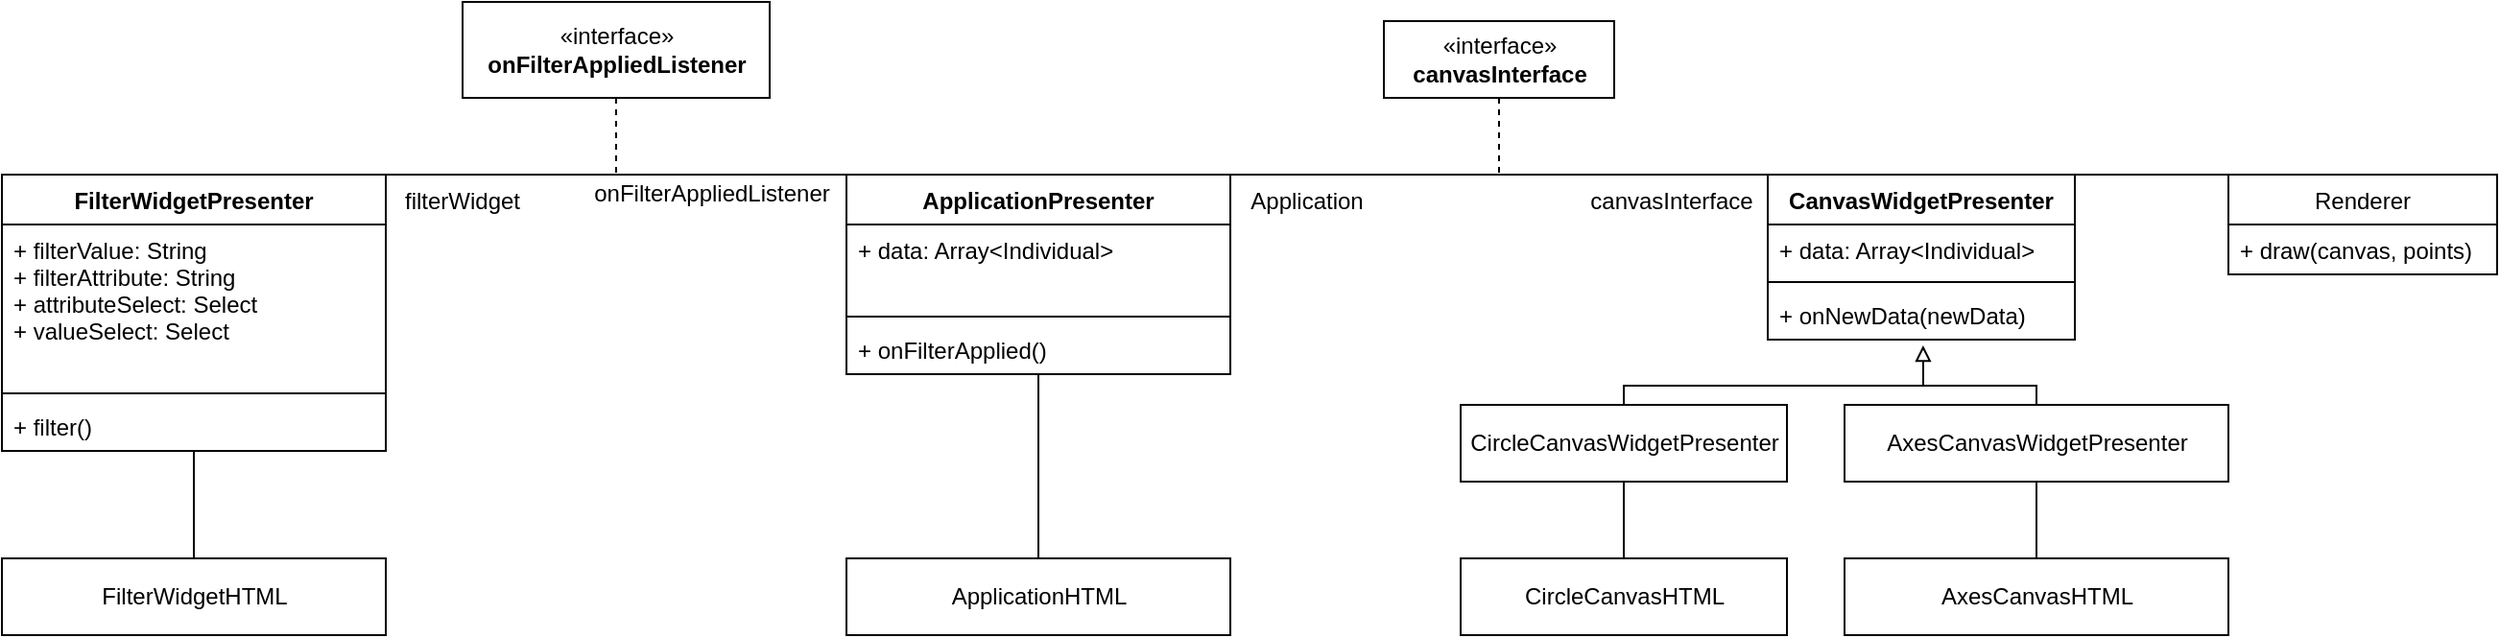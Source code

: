 <mxfile version="12.9.3" type="github">
  <diagram name="Page-1" id="97a40813-6b03-0c74-37c1-0168de264b11">
    <mxGraphModel dx="1420" dy="1057" grid="1" gridSize="10" guides="1" tooltips="1" connect="1" arrows="1" fold="1" page="1" pageScale="1" pageWidth="500" pageHeight="300" background="#ffffff" math="0" shadow="0">
      <root>
        <mxCell id="0" />
        <mxCell id="1" parent="0" />
        <mxCell id="6UgyE90zl5Mhw1wH6elm-9" value="FilterWidgetHTML" style="html=1;" vertex="1" parent="1">
          <mxGeometry x="40" y="10" width="200" height="40" as="geometry" />
        </mxCell>
        <mxCell id="6UgyE90zl5Mhw1wH6elm-23" value="«interface»&lt;br&gt;&lt;b&gt;onFilterAppliedListener&lt;br&gt;&lt;/b&gt;" style="html=1;" vertex="1" parent="1">
          <mxGeometry x="280" y="-280" width="160" height="50" as="geometry" />
        </mxCell>
        <mxCell id="6UgyE90zl5Mhw1wH6elm-25" value="" style="endArrow=none;html=1;exitX=1;exitY=0;exitDx=0;exitDy=0;entryX=0;entryY=0;entryDx=0;entryDy=0;" edge="1" parent="1" source="6UgyE90zl5Mhw1wH6elm-5" target="6UgyE90zl5Mhw1wH6elm-10">
          <mxGeometry width="50" height="50" relative="1" as="geometry">
            <mxPoint x="450" y="80" as="sourcePoint" />
            <mxPoint x="500" y="30" as="targetPoint" />
          </mxGeometry>
        </mxCell>
        <mxCell id="6UgyE90zl5Mhw1wH6elm-26" value="" style="endArrow=none;dashed=1;html=1;exitX=0.5;exitY=1;exitDx=0;exitDy=0;" edge="1" parent="1" source="6UgyE90zl5Mhw1wH6elm-23">
          <mxGeometry width="50" height="50" relative="1" as="geometry">
            <mxPoint x="450" y="-30" as="sourcePoint" />
            <mxPoint x="360" y="-190" as="targetPoint" />
          </mxGeometry>
        </mxCell>
        <mxCell id="6UgyE90zl5Mhw1wH6elm-27" value="ApplicationHTML" style="html=1;" vertex="1" parent="1">
          <mxGeometry x="480" y="10" width="200" height="40" as="geometry" />
        </mxCell>
        <mxCell id="6UgyE90zl5Mhw1wH6elm-32" value="«interface»&lt;br&gt;&lt;b&gt;canvasInterface&lt;/b&gt;" style="html=1;" vertex="1" parent="1">
          <mxGeometry x="760" y="-270" width="120" height="40" as="geometry" />
        </mxCell>
        <mxCell id="6UgyE90zl5Mhw1wH6elm-33" value="" style="endArrow=none;html=1;exitX=1;exitY=0;exitDx=0;exitDy=0;entryX=0;entryY=0;entryDx=0;entryDy=0;" edge="1" parent="1" source="6UgyE90zl5Mhw1wH6elm-10" target="6UgyE90zl5Mhw1wH6elm-28">
          <mxGeometry width="50" height="50" relative="1" as="geometry">
            <mxPoint x="450" y="-80" as="sourcePoint" />
            <mxPoint x="500" y="-130" as="targetPoint" />
          </mxGeometry>
        </mxCell>
        <mxCell id="6UgyE90zl5Mhw1wH6elm-34" value="" style="endArrow=none;dashed=1;html=1;exitX=0.5;exitY=1;exitDx=0;exitDy=0;" edge="1" parent="1" source="6UgyE90zl5Mhw1wH6elm-32">
          <mxGeometry width="50" height="50" relative="1" as="geometry">
            <mxPoint x="450" y="-80" as="sourcePoint" />
            <mxPoint x="820" y="-190" as="targetPoint" />
          </mxGeometry>
        </mxCell>
        <mxCell id="6UgyE90zl5Mhw1wH6elm-36" value="onFilterAppliedListener" style="text;html=1;strokeColor=none;fillColor=none;align=center;verticalAlign=middle;whiteSpace=wrap;rounded=0;" vertex="1" parent="1">
          <mxGeometry x="390" y="-190" width="40" height="20" as="geometry" />
        </mxCell>
        <mxCell id="6UgyE90zl5Mhw1wH6elm-38" value="canvasInterface" style="text;align=center;fontStyle=0;verticalAlign=middle;spacingLeft=3;spacingRight=3;strokeColor=none;rotatable=0;points=[[0,0.5],[1,0.5]];portConstraint=eastwest;" vertex="1" parent="1">
          <mxGeometry x="870" y="-190" width="80" height="26" as="geometry" />
        </mxCell>
        <mxCell id="6UgyE90zl5Mhw1wH6elm-44" value="" style="endArrow=none;html=1;exitX=1;exitY=0;exitDx=0;exitDy=0;entryX=0;entryY=0;entryDx=0;entryDy=0;" edge="1" parent="1" source="6UgyE90zl5Mhw1wH6elm-28" target="6UgyE90zl5Mhw1wH6elm-40">
          <mxGeometry width="50" height="50" relative="1" as="geometry">
            <mxPoint x="840" y="-80" as="sourcePoint" />
            <mxPoint x="890" y="-130" as="targetPoint" />
          </mxGeometry>
        </mxCell>
        <mxCell id="6UgyE90zl5Mhw1wH6elm-45" value="CircleCanvasWidgetPresenter" style="html=1;" vertex="1" parent="1">
          <mxGeometry x="800" y="-70" width="170" height="40" as="geometry" />
        </mxCell>
        <mxCell id="6UgyE90zl5Mhw1wH6elm-46" value="AxesCanvasWidgetPresenter" style="html=1;" vertex="1" parent="1">
          <mxGeometry x="1000" y="-70" width="200" height="40" as="geometry" />
        </mxCell>
        <mxCell id="6UgyE90zl5Mhw1wH6elm-47" value="CircleCanvasHTML" style="html=1;" vertex="1" parent="1">
          <mxGeometry x="800" y="10" width="170" height="40" as="geometry" />
        </mxCell>
        <mxCell id="6UgyE90zl5Mhw1wH6elm-48" value="AxesCanvasHTML" style="html=1;" vertex="1" parent="1">
          <mxGeometry x="1000" y="10" width="200" height="40" as="geometry" />
        </mxCell>
        <mxCell id="6UgyE90zl5Mhw1wH6elm-52" value="" style="endArrow=none;html=1;entryX=0.5;entryY=1;entryDx=0;entryDy=0;exitX=0.5;exitY=0;exitDx=0;exitDy=0;" edge="1" parent="1" source="6UgyE90zl5Mhw1wH6elm-47" target="6UgyE90zl5Mhw1wH6elm-45">
          <mxGeometry width="50" height="50" relative="1" as="geometry">
            <mxPoint x="640" y="-80" as="sourcePoint" />
            <mxPoint x="690" y="-130" as="targetPoint" />
          </mxGeometry>
        </mxCell>
        <mxCell id="6UgyE90zl5Mhw1wH6elm-55" value="" style="endArrow=none;html=1;exitX=0.5;exitY=1;exitDx=0;exitDy=0;entryX=0.5;entryY=0;entryDx=0;entryDy=0;" edge="1" parent="1" source="6UgyE90zl5Mhw1wH6elm-46" target="6UgyE90zl5Mhw1wH6elm-48">
          <mxGeometry width="50" height="50" relative="1" as="geometry">
            <mxPoint x="640" y="-80" as="sourcePoint" />
            <mxPoint x="690" y="-130" as="targetPoint" />
          </mxGeometry>
        </mxCell>
        <mxCell id="6UgyE90zl5Mhw1wH6elm-56" value="" style="endArrow=none;html=1;exitX=0.5;exitY=1;exitDx=0;exitDy=0;exitPerimeter=0;entryX=0.5;entryY=0;entryDx=0;entryDy=0;" edge="1" parent="1" source="6UgyE90zl5Mhw1wH6elm-8" target="6UgyE90zl5Mhw1wH6elm-9">
          <mxGeometry width="50" height="50" relative="1" as="geometry">
            <mxPoint x="640" y="-80" as="sourcePoint" />
            <mxPoint x="690" y="-130" as="targetPoint" />
          </mxGeometry>
        </mxCell>
        <mxCell id="6UgyE90zl5Mhw1wH6elm-57" value="" style="endArrow=none;html=1;entryX=0.5;entryY=1;entryDx=0;entryDy=0;entryPerimeter=0;exitX=0.5;exitY=0;exitDx=0;exitDy=0;" edge="1" parent="1" source="6UgyE90zl5Mhw1wH6elm-27" target="6UgyE90zl5Mhw1wH6elm-13">
          <mxGeometry width="50" height="50" relative="1" as="geometry">
            <mxPoint x="510" y="-10" as="sourcePoint" />
            <mxPoint x="560" y="-60" as="targetPoint" />
          </mxGeometry>
        </mxCell>
        <mxCell id="6UgyE90zl5Mhw1wH6elm-58" value="" style="endArrow=block;html=1;exitX=0.5;exitY=0;exitDx=0;exitDy=0;entryX=0.506;entryY=1.115;entryDx=0;entryDy=0;entryPerimeter=0;endFill=0;rounded=0;" edge="1" parent="1" source="6UgyE90zl5Mhw1wH6elm-45" target="6UgyE90zl5Mhw1wH6elm-31">
          <mxGeometry width="50" height="50" relative="1" as="geometry">
            <mxPoint x="860" y="-80" as="sourcePoint" />
            <mxPoint x="1040" y="-80" as="targetPoint" />
            <Array as="points">
              <mxPoint x="885" y="-80" />
              <mxPoint x="1041" y="-80" />
            </Array>
          </mxGeometry>
        </mxCell>
        <mxCell id="6UgyE90zl5Mhw1wH6elm-59" value="" style="endArrow=none;html=1;entryX=0.5;entryY=0;entryDx=0;entryDy=0;rounded=0;" edge="1" parent="1" target="6UgyE90zl5Mhw1wH6elm-46">
          <mxGeometry width="50" height="50" relative="1" as="geometry">
            <mxPoint x="1040" y="-80" as="sourcePoint" />
            <mxPoint x="1060" y="-130" as="targetPoint" />
            <Array as="points">
              <mxPoint x="1100" y="-80" />
            </Array>
          </mxGeometry>
        </mxCell>
        <mxCell id="6UgyE90zl5Mhw1wH6elm-60" value="filterWidget" style="text;align=center;fontStyle=0;verticalAlign=middle;spacingLeft=3;spacingRight=3;strokeColor=none;rotatable=0;points=[[0,0.5],[1,0.5]];portConstraint=eastwest;" vertex="1" parent="1">
          <mxGeometry x="240" y="-190" width="80" height="26" as="geometry" />
        </mxCell>
        <mxCell id="6UgyE90zl5Mhw1wH6elm-62" value="Application" style="text;align=center;fontStyle=0;verticalAlign=middle;spacingLeft=3;spacingRight=3;strokeColor=none;rotatable=0;points=[[0,0.5],[1,0.5]];portConstraint=eastwest;" vertex="1" parent="1">
          <mxGeometry x="680" y="-190" width="80" height="26" as="geometry" />
        </mxCell>
        <mxCell id="6UgyE90zl5Mhw1wH6elm-5" value="FilterWidgetPresenter" style="swimlane;fontStyle=1;align=center;verticalAlign=top;childLayout=stackLayout;horizontal=1;startSize=26;horizontalStack=0;resizeParent=1;resizeParentMax=0;resizeLast=0;collapsible=1;marginBottom=0;" vertex="1" parent="1">
          <mxGeometry x="40" y="-190" width="200" height="144" as="geometry" />
        </mxCell>
        <mxCell id="6UgyE90zl5Mhw1wH6elm-6" value="+ filterValue: String&#xa;+ filterAttribute: String&#xa;+ attributeSelect: Select&#xa;+ valueSelect: Select&#xa;" style="text;strokeColor=none;fillColor=none;align=left;verticalAlign=top;spacingLeft=4;spacingRight=4;overflow=hidden;rotatable=0;points=[[0,0.5],[1,0.5]];portConstraint=eastwest;" vertex="1" parent="6UgyE90zl5Mhw1wH6elm-5">
          <mxGeometry y="26" width="200" height="84" as="geometry" />
        </mxCell>
        <mxCell id="6UgyE90zl5Mhw1wH6elm-7" value="" style="line;strokeWidth=1;fillColor=none;align=left;verticalAlign=middle;spacingTop=-1;spacingLeft=3;spacingRight=3;rotatable=0;labelPosition=right;points=[];portConstraint=eastwest;" vertex="1" parent="6UgyE90zl5Mhw1wH6elm-5">
          <mxGeometry y="110" width="200" height="8" as="geometry" />
        </mxCell>
        <mxCell id="6UgyE90zl5Mhw1wH6elm-8" value="+ filter()" style="text;strokeColor=none;fillColor=none;align=left;verticalAlign=top;spacingLeft=4;spacingRight=4;overflow=hidden;rotatable=0;points=[[0,0.5],[1,0.5]];portConstraint=eastwest;" vertex="1" parent="6UgyE90zl5Mhw1wH6elm-5">
          <mxGeometry y="118" width="200" height="26" as="geometry" />
        </mxCell>
        <mxCell id="6UgyE90zl5Mhw1wH6elm-10" value="ApplicationPresenter" style="swimlane;fontStyle=1;align=center;verticalAlign=top;childLayout=stackLayout;horizontal=1;startSize=26;horizontalStack=0;resizeParent=1;resizeParentMax=0;resizeLast=0;collapsible=1;marginBottom=0;" vertex="1" parent="1">
          <mxGeometry x="480" y="-190" width="200" height="104" as="geometry" />
        </mxCell>
        <mxCell id="6UgyE90zl5Mhw1wH6elm-11" value="+ data: Array&lt;Individual&gt;" style="text;strokeColor=none;fillColor=none;align=left;verticalAlign=top;spacingLeft=4;spacingRight=4;overflow=hidden;rotatable=0;points=[[0,0.5],[1,0.5]];portConstraint=eastwest;" vertex="1" parent="6UgyE90zl5Mhw1wH6elm-10">
          <mxGeometry y="26" width="200" height="44" as="geometry" />
        </mxCell>
        <mxCell id="6UgyE90zl5Mhw1wH6elm-12" value="" style="line;strokeWidth=1;fillColor=none;align=left;verticalAlign=middle;spacingTop=-1;spacingLeft=3;spacingRight=3;rotatable=0;labelPosition=right;points=[];portConstraint=eastwest;" vertex="1" parent="6UgyE90zl5Mhw1wH6elm-10">
          <mxGeometry y="70" width="200" height="8" as="geometry" />
        </mxCell>
        <mxCell id="6UgyE90zl5Mhw1wH6elm-13" value="+ onFilterApplied()" style="text;strokeColor=none;fillColor=none;align=left;verticalAlign=top;spacingLeft=4;spacingRight=4;overflow=hidden;rotatable=0;points=[[0,0.5],[1,0.5]];portConstraint=eastwest;" vertex="1" parent="6UgyE90zl5Mhw1wH6elm-10">
          <mxGeometry y="78" width="200" height="26" as="geometry" />
        </mxCell>
        <mxCell id="6UgyE90zl5Mhw1wH6elm-28" value="CanvasWidgetPresenter" style="swimlane;fontStyle=1;align=center;verticalAlign=top;childLayout=stackLayout;horizontal=1;startSize=26;horizontalStack=0;resizeParent=1;resizeParentMax=0;resizeLast=0;collapsible=1;marginBottom=0;" vertex="1" parent="1">
          <mxGeometry x="960" y="-190" width="160" height="86" as="geometry" />
        </mxCell>
        <mxCell id="6UgyE90zl5Mhw1wH6elm-29" value="+ data: Array&lt;Individual&gt;" style="text;strokeColor=none;fillColor=none;align=left;verticalAlign=top;spacingLeft=4;spacingRight=4;overflow=hidden;rotatable=0;points=[[0,0.5],[1,0.5]];portConstraint=eastwest;" vertex="1" parent="6UgyE90zl5Mhw1wH6elm-28">
          <mxGeometry y="26" width="160" height="26" as="geometry" />
        </mxCell>
        <mxCell id="6UgyE90zl5Mhw1wH6elm-30" value="" style="line;strokeWidth=1;fillColor=none;align=left;verticalAlign=middle;spacingTop=-1;spacingLeft=3;spacingRight=3;rotatable=0;labelPosition=right;points=[];portConstraint=eastwest;" vertex="1" parent="6UgyE90zl5Mhw1wH6elm-28">
          <mxGeometry y="52" width="160" height="8" as="geometry" />
        </mxCell>
        <mxCell id="6UgyE90zl5Mhw1wH6elm-31" value="+ onNewData(newData)" style="text;strokeColor=none;fillColor=none;align=left;verticalAlign=top;spacingLeft=4;spacingRight=4;overflow=hidden;rotatable=0;points=[[0,0.5],[1,0.5]];portConstraint=eastwest;" vertex="1" parent="6UgyE90zl5Mhw1wH6elm-28">
          <mxGeometry y="60" width="160" height="26" as="geometry" />
        </mxCell>
        <mxCell id="6UgyE90zl5Mhw1wH6elm-40" value="Renderer" style="swimlane;fontStyle=0;childLayout=stackLayout;horizontal=1;startSize=26;fillColor=none;horizontalStack=0;resizeParent=1;resizeParentMax=0;resizeLast=0;collapsible=1;marginBottom=0;" vertex="1" parent="1">
          <mxGeometry x="1200" y="-190" width="140" height="52" as="geometry" />
        </mxCell>
        <mxCell id="6UgyE90zl5Mhw1wH6elm-41" value="+ draw(canvas, points)" style="text;strokeColor=none;fillColor=none;align=left;verticalAlign=top;spacingLeft=4;spacingRight=4;overflow=hidden;rotatable=0;points=[[0,0.5],[1,0.5]];portConstraint=eastwest;" vertex="1" parent="6UgyE90zl5Mhw1wH6elm-40">
          <mxGeometry y="26" width="140" height="26" as="geometry" />
        </mxCell>
      </root>
    </mxGraphModel>
  </diagram>
</mxfile>
